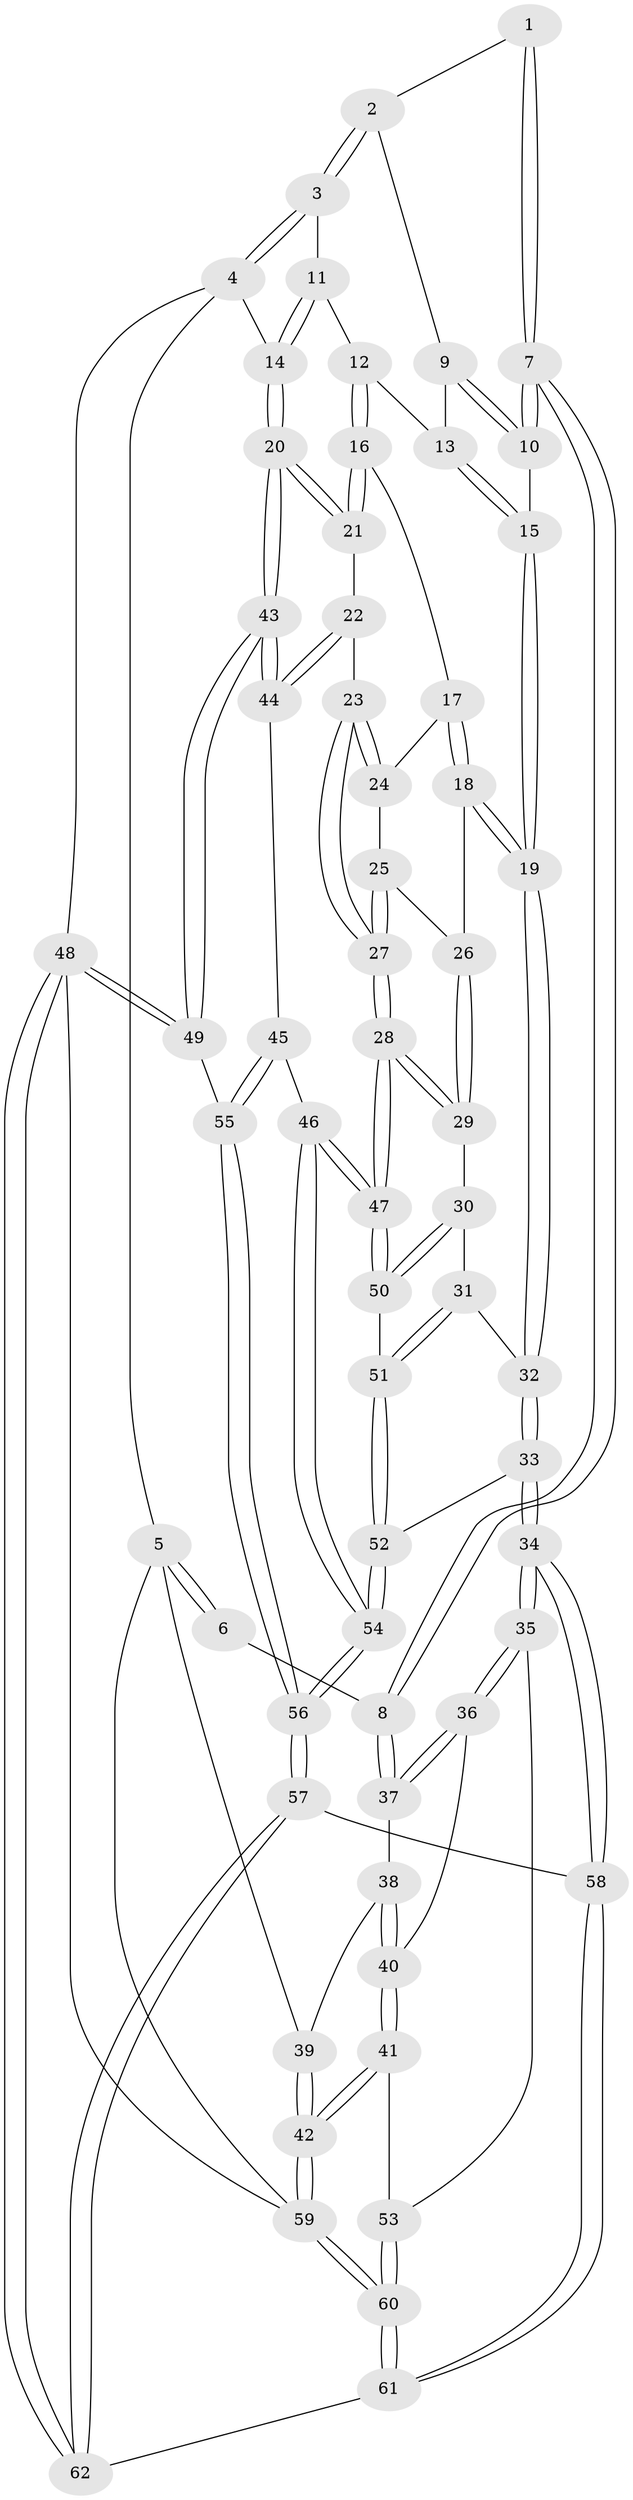 // coarse degree distribution, {3: 0.5161290322580645, 4: 0.1935483870967742, 2: 0.22580645161290322, 5: 0.06451612903225806}
// Generated by graph-tools (version 1.1) at 2025/54/03/04/25 22:54:48]
// undirected, 62 vertices, 152 edges
graph export_dot {
  node [color=gray90,style=filled];
  1 [pos="+0.5942430669592212+0"];
  2 [pos="+0.7501414322961705+0"];
  3 [pos="+0.9497940544652429+0"];
  4 [pos="+1+0"];
  5 [pos="+0+0"];
  6 [pos="+0.1918014105020203+0"];
  7 [pos="+0.4061756416139704+0.25011467898783424"];
  8 [pos="+0.4039988901479423+0.250052754670855"];
  9 [pos="+0.7388640975202335+0"];
  10 [pos="+0.4379046229337591+0.2572570941101401"];
  11 [pos="+0.8393168985671539+0.18044726864805438"];
  12 [pos="+0.7873055861405966+0.23766113330060187"];
  13 [pos="+0.6941377753240005+0.18004504162395377"];
  14 [pos="+1+0.1829749503487267"];
  15 [pos="+0.4463103246097493+0.260825601957594"];
  16 [pos="+0.7930382794197487+0.2535052501006287"];
  17 [pos="+0.7836726079963113+0.280299423003757"];
  18 [pos="+0.6145587278709204+0.38821489730916114"];
  19 [pos="+0.5402243006420246+0.37469546473925675"];
  20 [pos="+1+0.3314425852595828"];
  21 [pos="+1+0.3517324135045453"];
  22 [pos="+0.8838761159488714+0.4440011513354984"];
  23 [pos="+0.8273714032791675+0.4503737126264888"];
  24 [pos="+0.7853253672247082+0.31903696560560574"];
  25 [pos="+0.7090696134417787+0.4150125753066786"];
  26 [pos="+0.6637061545587123+0.4173410263263354"];
  27 [pos="+0.8204600406587869+0.45597360861161446"];
  28 [pos="+0.7824594996693482+0.5334832882386531"];
  29 [pos="+0.6813120148138078+0.464009597783108"];
  30 [pos="+0.6670929193206285+0.519448787946282"];
  31 [pos="+0.6340184034851024+0.5255177551293921"];
  32 [pos="+0.542573468266912+0.4796288489351825"];
  33 [pos="+0.5016432417795286+0.6117063572895828"];
  34 [pos="+0.38068439054478903+0.6942144019568716"];
  35 [pos="+0.34654078029874835+0.6817393499556941"];
  36 [pos="+0.40135379793436643+0.25262675810116625"];
  37 [pos="+0.4019208720839228+0.25121582550285465"];
  38 [pos="+0.06779113733052518+0.24321696084475133"];
  39 [pos="+0+0.19537210695260537"];
  40 [pos="+0.19388271361289486+0.5175638618869497"];
  41 [pos="+0.1740317749139753+0.6457992768927036"];
  42 [pos="+0+0.6742530085345667"];
  43 [pos="+1+0.6507428906085531"];
  44 [pos="+0.9247432489531605+0.5813585488249718"];
  45 [pos="+0.8045861058131529+0.6232431155687169"];
  46 [pos="+0.7862090515917692+0.6215224642400601"];
  47 [pos="+0.7720368440956387+0.6027804278865572"];
  48 [pos="+1+1"];
  49 [pos="+1+0.7208890431149395"];
  50 [pos="+0.7506201838832577+0.6004144501613886"];
  51 [pos="+0.641989893119984+0.6192441059629661"];
  52 [pos="+0.6115377406146528+0.6343599940774497"];
  53 [pos="+0.2595177031857643+0.6813103536157321"];
  54 [pos="+0.7082413839548702+0.9300190260471665"];
  55 [pos="+0.9993350802742627+0.7836732977733986"];
  56 [pos="+0.7068848805560544+0.9576828969379919"];
  57 [pos="+0.6909310814796439+0.9852903991309132"];
  58 [pos="+0.4093306465728317+0.7416917481737028"];
  59 [pos="+0+1"];
  60 [pos="+0.13382517459322438+1"];
  61 [pos="+0.20906506091845203+1"];
  62 [pos="+0.6873381498290488+1"];
  1 -- 2;
  1 -- 7;
  1 -- 7;
  2 -- 3;
  2 -- 3;
  2 -- 9;
  3 -- 4;
  3 -- 4;
  3 -- 11;
  4 -- 5;
  4 -- 14;
  4 -- 48;
  5 -- 6;
  5 -- 6;
  5 -- 39;
  5 -- 59;
  6 -- 8;
  7 -- 8;
  7 -- 8;
  7 -- 10;
  7 -- 10;
  8 -- 37;
  8 -- 37;
  9 -- 10;
  9 -- 10;
  9 -- 13;
  10 -- 15;
  11 -- 12;
  11 -- 14;
  11 -- 14;
  12 -- 13;
  12 -- 16;
  12 -- 16;
  13 -- 15;
  13 -- 15;
  14 -- 20;
  14 -- 20;
  15 -- 19;
  15 -- 19;
  16 -- 17;
  16 -- 21;
  16 -- 21;
  17 -- 18;
  17 -- 18;
  17 -- 24;
  18 -- 19;
  18 -- 19;
  18 -- 26;
  19 -- 32;
  19 -- 32;
  20 -- 21;
  20 -- 21;
  20 -- 43;
  20 -- 43;
  21 -- 22;
  22 -- 23;
  22 -- 44;
  22 -- 44;
  23 -- 24;
  23 -- 24;
  23 -- 27;
  23 -- 27;
  24 -- 25;
  25 -- 26;
  25 -- 27;
  25 -- 27;
  26 -- 29;
  26 -- 29;
  27 -- 28;
  27 -- 28;
  28 -- 29;
  28 -- 29;
  28 -- 47;
  28 -- 47;
  29 -- 30;
  30 -- 31;
  30 -- 50;
  30 -- 50;
  31 -- 32;
  31 -- 51;
  31 -- 51;
  32 -- 33;
  32 -- 33;
  33 -- 34;
  33 -- 34;
  33 -- 52;
  34 -- 35;
  34 -- 35;
  34 -- 58;
  34 -- 58;
  35 -- 36;
  35 -- 36;
  35 -- 53;
  36 -- 37;
  36 -- 37;
  36 -- 40;
  37 -- 38;
  38 -- 39;
  38 -- 40;
  38 -- 40;
  39 -- 42;
  39 -- 42;
  40 -- 41;
  40 -- 41;
  41 -- 42;
  41 -- 42;
  41 -- 53;
  42 -- 59;
  42 -- 59;
  43 -- 44;
  43 -- 44;
  43 -- 49;
  43 -- 49;
  44 -- 45;
  45 -- 46;
  45 -- 55;
  45 -- 55;
  46 -- 47;
  46 -- 47;
  46 -- 54;
  46 -- 54;
  47 -- 50;
  47 -- 50;
  48 -- 49;
  48 -- 49;
  48 -- 62;
  48 -- 62;
  48 -- 59;
  49 -- 55;
  50 -- 51;
  51 -- 52;
  51 -- 52;
  52 -- 54;
  52 -- 54;
  53 -- 60;
  53 -- 60;
  54 -- 56;
  54 -- 56;
  55 -- 56;
  55 -- 56;
  56 -- 57;
  56 -- 57;
  57 -- 58;
  57 -- 62;
  57 -- 62;
  58 -- 61;
  58 -- 61;
  59 -- 60;
  59 -- 60;
  60 -- 61;
  60 -- 61;
  61 -- 62;
}
